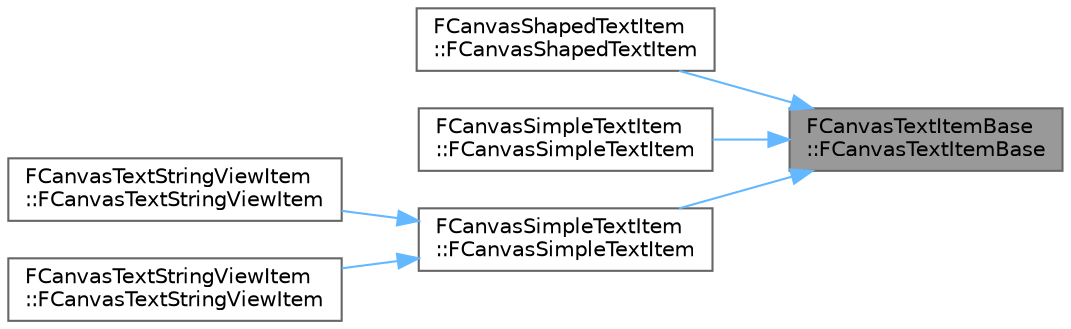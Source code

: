 digraph "FCanvasTextItemBase::FCanvasTextItemBase"
{
 // INTERACTIVE_SVG=YES
 // LATEX_PDF_SIZE
  bgcolor="transparent";
  edge [fontname=Helvetica,fontsize=10,labelfontname=Helvetica,labelfontsize=10];
  node [fontname=Helvetica,fontsize=10,shape=box,height=0.2,width=0.4];
  rankdir="RL";
  Node1 [id="Node000001",label="FCanvasTextItemBase\l::FCanvasTextItemBase",height=0.2,width=0.4,color="gray40", fillcolor="grey60", style="filled", fontcolor="black",tooltip=" "];
  Node1 -> Node2 [id="edge1_Node000001_Node000002",dir="back",color="steelblue1",style="solid",tooltip=" "];
  Node2 [id="Node000002",label="FCanvasShapedTextItem\l::FCanvasShapedTextItem",height=0.2,width=0.4,color="grey40", fillcolor="white", style="filled",URL="$db/d09/classFCanvasShapedTextItem.html#a12f260b16cb36f6e02d45f2e1db14c8c",tooltip="Shaped text item for complex script rendering."];
  Node1 -> Node3 [id="edge2_Node000001_Node000003",dir="back",color="steelblue1",style="solid",tooltip=" "];
  Node3 [id="Node000003",label="FCanvasSimpleTextItem\l::FCanvasSimpleTextItem",height=0.2,width=0.4,color="grey40", fillcolor="white", style="filled",URL="$d8/de2/classFCanvasSimpleTextItem.html#a01c186486002ed4fd126511b61e7a86a",tooltip="Constructor."];
  Node1 -> Node4 [id="edge3_Node000001_Node000004",dir="back",color="steelblue1",style="solid",tooltip=" "];
  Node4 [id="Node000004",label="FCanvasSimpleTextItem\l::FCanvasSimpleTextItem",height=0.2,width=0.4,color="grey40", fillcolor="white", style="filled",URL="$d8/de2/classFCanvasSimpleTextItem.html#a44f9e0902f18e532ba34b56166ec3177",tooltip="Constructor."];
  Node4 -> Node5 [id="edge4_Node000004_Node000005",dir="back",color="steelblue1",style="solid",tooltip=" "];
  Node5 [id="Node000005",label="FCanvasTextStringViewItem\l::FCanvasTextStringViewItem",height=0.2,width=0.4,color="grey40", fillcolor="white", style="filled",URL="$d7/daa/classFCanvasTextStringViewItem.html#a5eab7686a101c93bce2942180dae24ad",tooltip="Constructor."];
  Node4 -> Node6 [id="edge5_Node000004_Node000006",dir="back",color="steelblue1",style="solid",tooltip=" "];
  Node6 [id="Node000006",label="FCanvasTextStringViewItem\l::FCanvasTextStringViewItem",height=0.2,width=0.4,color="grey40", fillcolor="white", style="filled",URL="$d7/daa/classFCanvasTextStringViewItem.html#a5bd73f2520401a0e731cb4f0af113dcc",tooltip="Constructor."];
}
